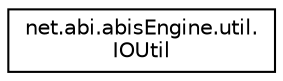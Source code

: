 digraph "Graphical Class Hierarchy"
{
 // LATEX_PDF_SIZE
  edge [fontname="Helvetica",fontsize="10",labelfontname="Helvetica",labelfontsize="10"];
  node [fontname="Helvetica",fontsize="10",shape=record];
  rankdir="LR";
  Node0 [label="net.abi.abisEngine.util.\lIOUtil",height=0.2,width=0.4,color="black", fillcolor="white", style="filled",URL="$de/d80/classnet_1_1abi_1_1abis_engine_1_1util_1_1_i_o_util.html",tooltip=" "];
}
